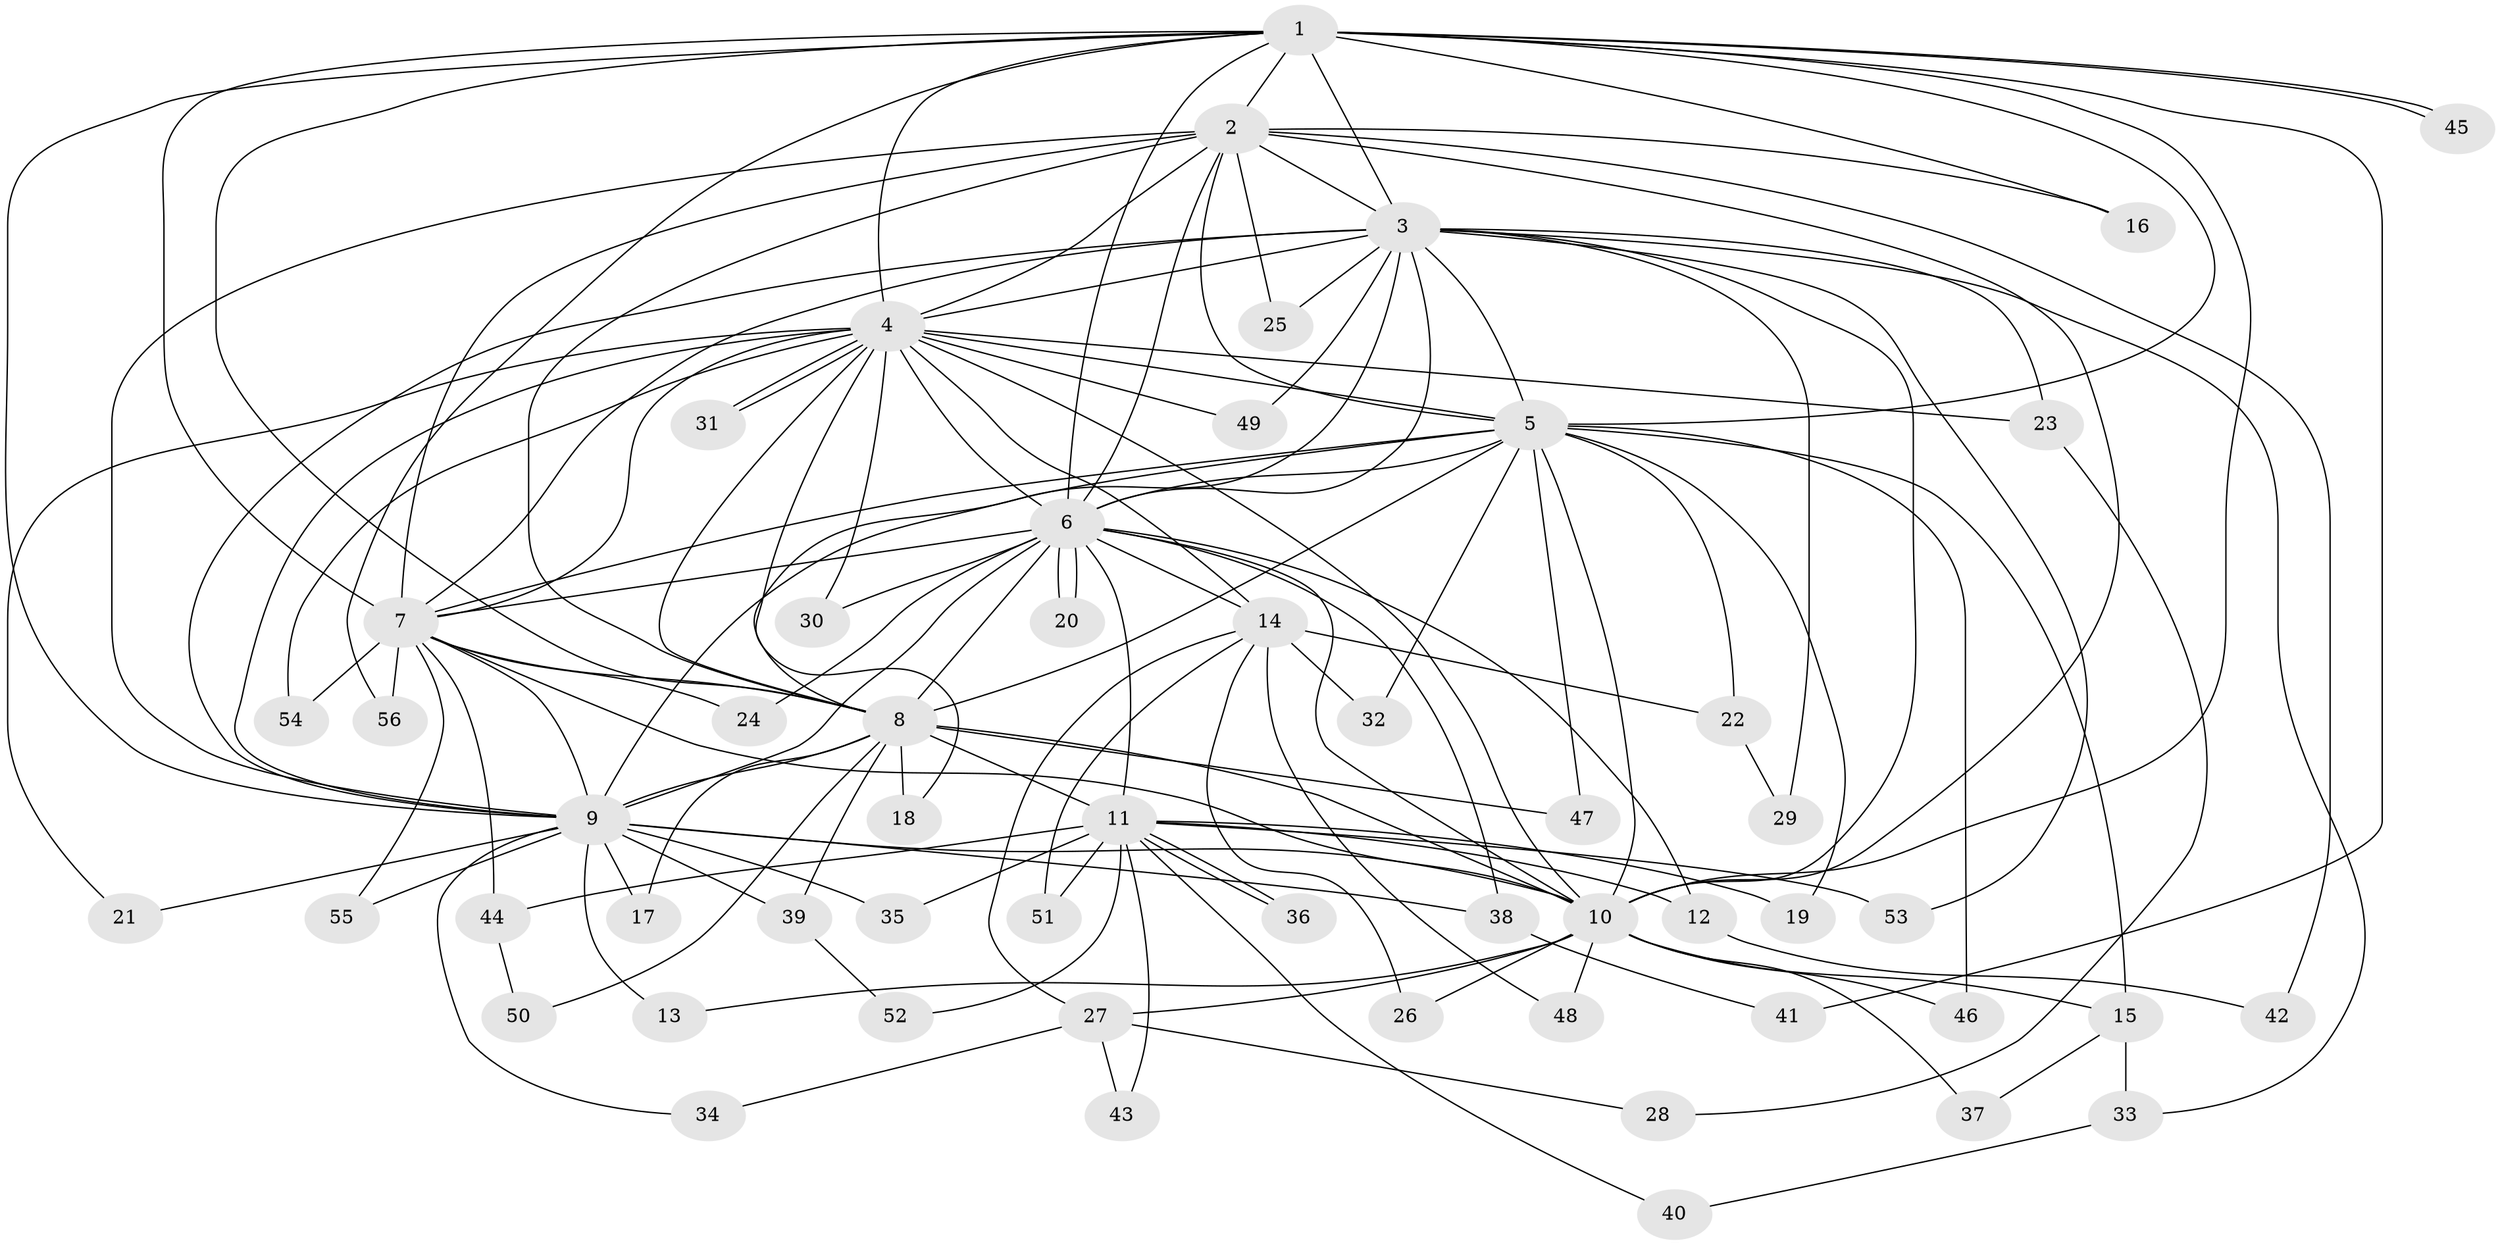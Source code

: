 // Generated by graph-tools (version 1.1) at 2025/35/03/09/25 02:35:14]
// undirected, 56 vertices, 137 edges
graph export_dot {
graph [start="1"]
  node [color=gray90,style=filled];
  1;
  2;
  3;
  4;
  5;
  6;
  7;
  8;
  9;
  10;
  11;
  12;
  13;
  14;
  15;
  16;
  17;
  18;
  19;
  20;
  21;
  22;
  23;
  24;
  25;
  26;
  27;
  28;
  29;
  30;
  31;
  32;
  33;
  34;
  35;
  36;
  37;
  38;
  39;
  40;
  41;
  42;
  43;
  44;
  45;
  46;
  47;
  48;
  49;
  50;
  51;
  52;
  53;
  54;
  55;
  56;
  1 -- 2;
  1 -- 3;
  1 -- 4;
  1 -- 5;
  1 -- 6;
  1 -- 7;
  1 -- 8;
  1 -- 9;
  1 -- 10;
  1 -- 16;
  1 -- 41;
  1 -- 45;
  1 -- 45;
  1 -- 56;
  2 -- 3;
  2 -- 4;
  2 -- 5;
  2 -- 6;
  2 -- 7;
  2 -- 8;
  2 -- 9;
  2 -- 10;
  2 -- 16;
  2 -- 25;
  2 -- 42;
  3 -- 4;
  3 -- 5;
  3 -- 6;
  3 -- 7;
  3 -- 8;
  3 -- 9;
  3 -- 10;
  3 -- 23;
  3 -- 25;
  3 -- 29;
  3 -- 33;
  3 -- 49;
  3 -- 53;
  4 -- 5;
  4 -- 6;
  4 -- 7;
  4 -- 8;
  4 -- 9;
  4 -- 10;
  4 -- 14;
  4 -- 18;
  4 -- 21;
  4 -- 23;
  4 -- 30;
  4 -- 31;
  4 -- 31;
  4 -- 49;
  4 -- 54;
  5 -- 6;
  5 -- 7;
  5 -- 8;
  5 -- 9;
  5 -- 10;
  5 -- 15;
  5 -- 19;
  5 -- 22;
  5 -- 32;
  5 -- 46;
  5 -- 47;
  6 -- 7;
  6 -- 8;
  6 -- 9;
  6 -- 10;
  6 -- 11;
  6 -- 12;
  6 -- 14;
  6 -- 20;
  6 -- 20;
  6 -- 24;
  6 -- 30;
  6 -- 38;
  7 -- 8;
  7 -- 9;
  7 -- 10;
  7 -- 24;
  7 -- 44;
  7 -- 54;
  7 -- 55;
  7 -- 56;
  8 -- 9;
  8 -- 10;
  8 -- 11;
  8 -- 17;
  8 -- 18;
  8 -- 39;
  8 -- 47;
  8 -- 50;
  9 -- 10;
  9 -- 13;
  9 -- 17;
  9 -- 21;
  9 -- 34;
  9 -- 35;
  9 -- 38;
  9 -- 39;
  9 -- 55;
  10 -- 13;
  10 -- 15;
  10 -- 26;
  10 -- 27;
  10 -- 37;
  10 -- 46;
  10 -- 48;
  11 -- 12;
  11 -- 19;
  11 -- 35;
  11 -- 36;
  11 -- 36;
  11 -- 40;
  11 -- 43;
  11 -- 44;
  11 -- 51;
  11 -- 52;
  11 -- 53;
  12 -- 42;
  14 -- 22;
  14 -- 26;
  14 -- 27;
  14 -- 32;
  14 -- 48;
  14 -- 51;
  15 -- 33;
  15 -- 37;
  22 -- 29;
  23 -- 28;
  27 -- 28;
  27 -- 34;
  27 -- 43;
  33 -- 40;
  38 -- 41;
  39 -- 52;
  44 -- 50;
}

